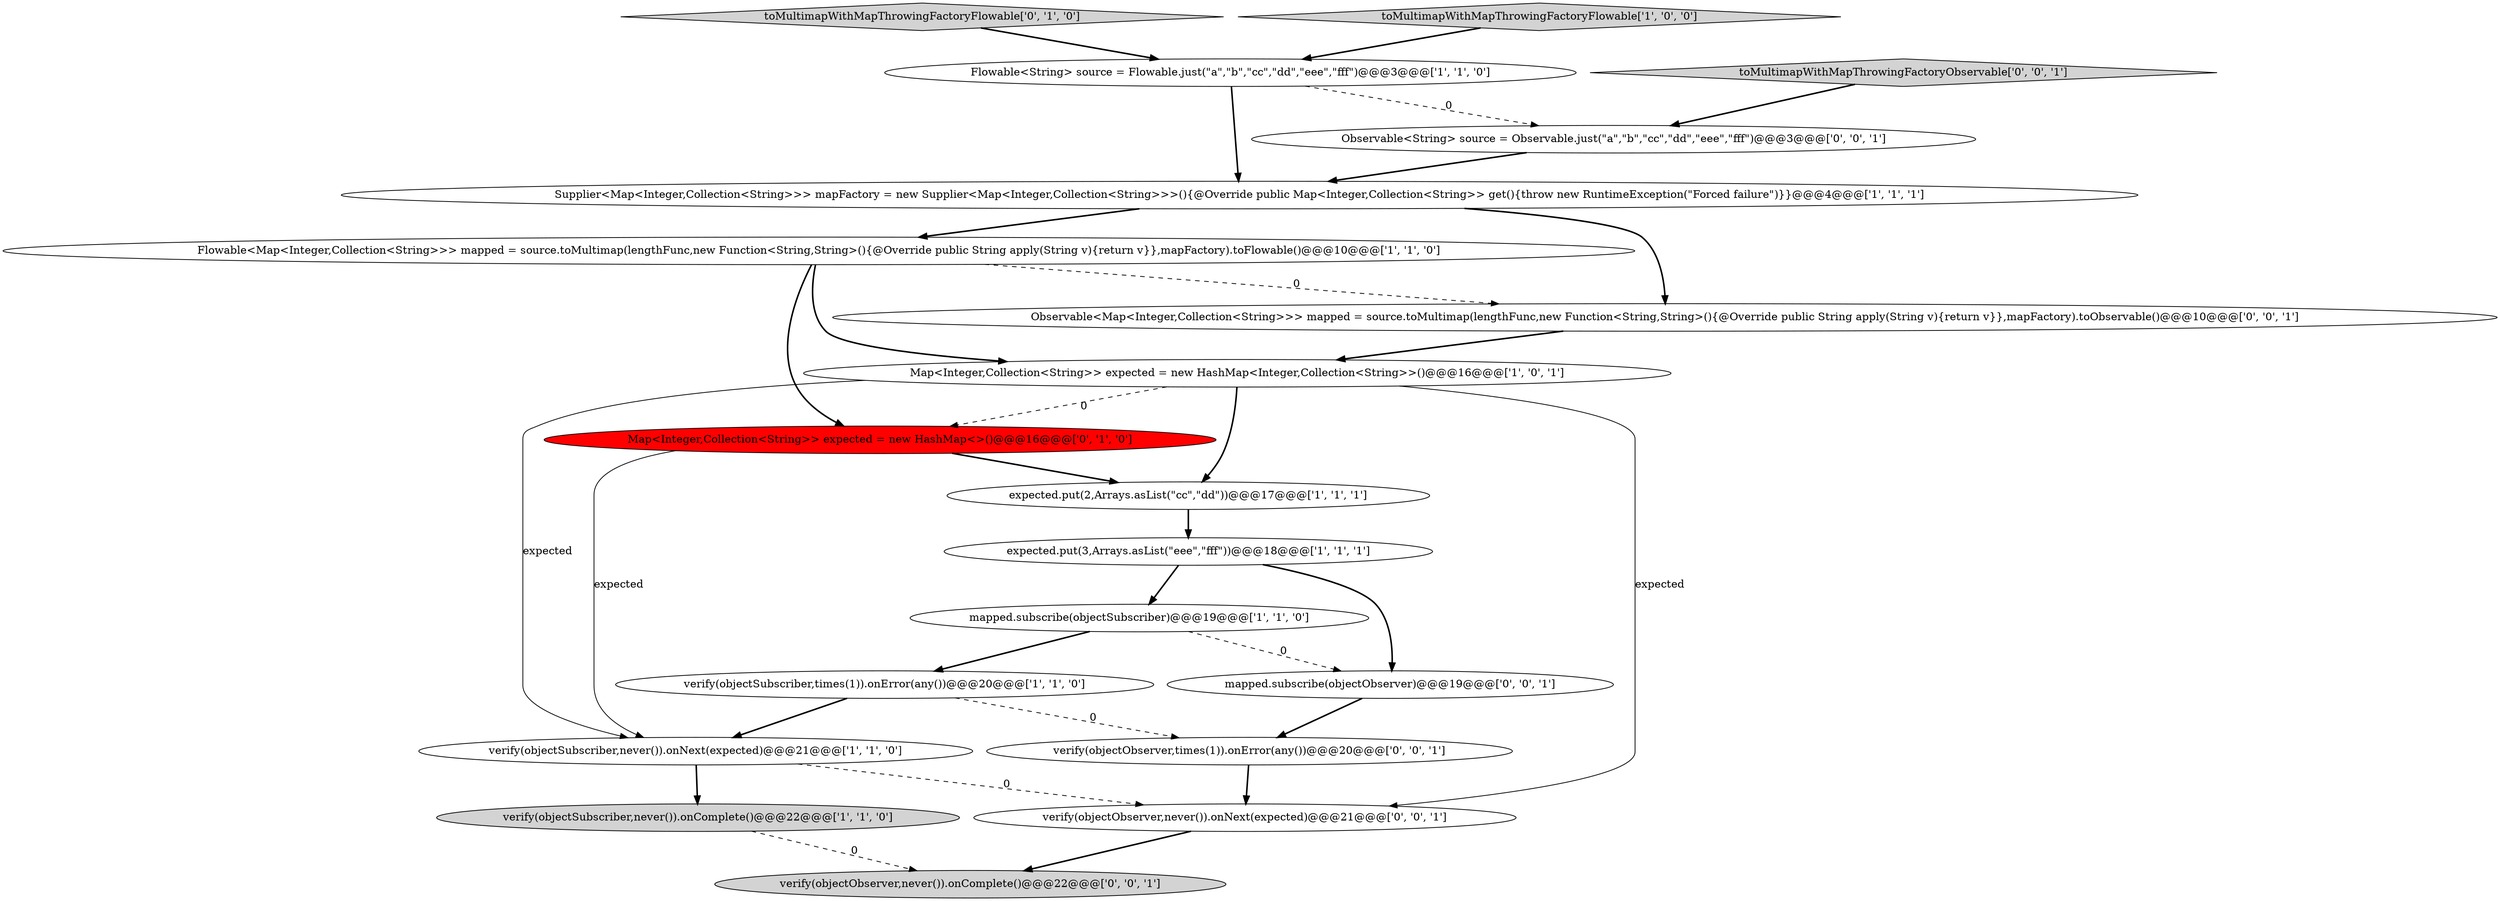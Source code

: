 digraph {
4 [style = filled, label = "Flowable<String> source = Flowable.just(\"a\",\"b\",\"cc\",\"dd\",\"eee\",\"fff\")@@@3@@@['1', '1', '0']", fillcolor = white, shape = ellipse image = "AAA0AAABBB1BBB"];
0 [style = filled, label = "Supplier<Map<Integer,Collection<String>>> mapFactory = new Supplier<Map<Integer,Collection<String>>>(){@Override public Map<Integer,Collection<String>> get(){throw new RuntimeException(\"Forced failure\")}}@@@4@@@['1', '1', '1']", fillcolor = white, shape = ellipse image = "AAA0AAABBB1BBB"];
7 [style = filled, label = "verify(objectSubscriber,never()).onNext(expected)@@@21@@@['1', '1', '0']", fillcolor = white, shape = ellipse image = "AAA0AAABBB1BBB"];
16 [style = filled, label = "toMultimapWithMapThrowingFactoryObservable['0', '0', '1']", fillcolor = lightgray, shape = diamond image = "AAA0AAABBB3BBB"];
12 [style = filled, label = "Map<Integer,Collection<String>> expected = new HashMap<>()@@@16@@@['0', '1', '0']", fillcolor = red, shape = ellipse image = "AAA1AAABBB2BBB"];
17 [style = filled, label = "Observable<Map<Integer,Collection<String>>> mapped = source.toMultimap(lengthFunc,new Function<String,String>(){@Override public String apply(String v){return v}},mapFactory).toObservable()@@@10@@@['0', '0', '1']", fillcolor = white, shape = ellipse image = "AAA0AAABBB3BBB"];
14 [style = filled, label = "verify(objectObserver,never()).onNext(expected)@@@21@@@['0', '0', '1']", fillcolor = white, shape = ellipse image = "AAA0AAABBB3BBB"];
8 [style = filled, label = "Flowable<Map<Integer,Collection<String>>> mapped = source.toMultimap(lengthFunc,new Function<String,String>(){@Override public String apply(String v){return v}},mapFactory).toFlowable()@@@10@@@['1', '1', '0']", fillcolor = white, shape = ellipse image = "AAA0AAABBB1BBB"];
3 [style = filled, label = "verify(objectSubscriber,never()).onComplete()@@@22@@@['1', '1', '0']", fillcolor = lightgray, shape = ellipse image = "AAA0AAABBB1BBB"];
2 [style = filled, label = "expected.put(3,Arrays.asList(\"eee\",\"fff\"))@@@18@@@['1', '1', '1']", fillcolor = white, shape = ellipse image = "AAA0AAABBB1BBB"];
18 [style = filled, label = "mapped.subscribe(objectObserver)@@@19@@@['0', '0', '1']", fillcolor = white, shape = ellipse image = "AAA0AAABBB3BBB"];
15 [style = filled, label = "verify(objectObserver,never()).onComplete()@@@22@@@['0', '0', '1']", fillcolor = lightgray, shape = ellipse image = "AAA0AAABBB3BBB"];
5 [style = filled, label = "expected.put(2,Arrays.asList(\"cc\",\"dd\"))@@@17@@@['1', '1', '1']", fillcolor = white, shape = ellipse image = "AAA0AAABBB1BBB"];
1 [style = filled, label = "Map<Integer,Collection<String>> expected = new HashMap<Integer,Collection<String>>()@@@16@@@['1', '0', '1']", fillcolor = white, shape = ellipse image = "AAA0AAABBB1BBB"];
6 [style = filled, label = "mapped.subscribe(objectSubscriber)@@@19@@@['1', '1', '0']", fillcolor = white, shape = ellipse image = "AAA0AAABBB1BBB"];
19 [style = filled, label = "verify(objectObserver,times(1)).onError(any())@@@20@@@['0', '0', '1']", fillcolor = white, shape = ellipse image = "AAA0AAABBB3BBB"];
9 [style = filled, label = "verify(objectSubscriber,times(1)).onError(any())@@@20@@@['1', '1', '0']", fillcolor = white, shape = ellipse image = "AAA0AAABBB1BBB"];
11 [style = filled, label = "toMultimapWithMapThrowingFactoryFlowable['0', '1', '0']", fillcolor = lightgray, shape = diamond image = "AAA0AAABBB2BBB"];
10 [style = filled, label = "toMultimapWithMapThrowingFactoryFlowable['1', '0', '0']", fillcolor = lightgray, shape = diamond image = "AAA0AAABBB1BBB"];
13 [style = filled, label = "Observable<String> source = Observable.just(\"a\",\"b\",\"cc\",\"dd\",\"eee\",\"fff\")@@@3@@@['0', '0', '1']", fillcolor = white, shape = ellipse image = "AAA0AAABBB3BBB"];
1->5 [style = bold, label=""];
16->13 [style = bold, label=""];
12->5 [style = bold, label=""];
17->1 [style = bold, label=""];
2->6 [style = bold, label=""];
0->17 [style = bold, label=""];
7->14 [style = dashed, label="0"];
11->4 [style = bold, label=""];
1->7 [style = solid, label="expected"];
18->19 [style = bold, label=""];
2->18 [style = bold, label=""];
12->7 [style = solid, label="expected"];
9->7 [style = bold, label=""];
7->3 [style = bold, label=""];
4->0 [style = bold, label=""];
6->18 [style = dashed, label="0"];
9->19 [style = dashed, label="0"];
8->1 [style = bold, label=""];
1->12 [style = dashed, label="0"];
5->2 [style = bold, label=""];
1->14 [style = solid, label="expected"];
19->14 [style = bold, label=""];
0->8 [style = bold, label=""];
10->4 [style = bold, label=""];
3->15 [style = dashed, label="0"];
8->17 [style = dashed, label="0"];
14->15 [style = bold, label=""];
6->9 [style = bold, label=""];
4->13 [style = dashed, label="0"];
8->12 [style = bold, label=""];
13->0 [style = bold, label=""];
}
